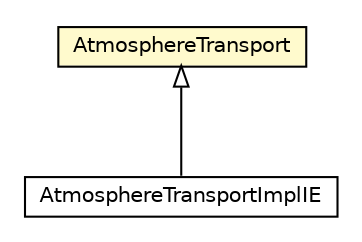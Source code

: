 #!/usr/local/bin/dot
#
# Class diagram 
# Generated by UMLGraph version 5.4 (http://www.umlgraph.org/)
#

digraph G {
	edge [fontname="Helvetica",fontsize=10,labelfontname="Helvetica",labelfontsize=10];
	node [fontname="Helvetica",fontsize=10,shape=plaintext];
	nodesep=0.25;
	ranksep=0.5;
	// hu.sch.kfc.client.atmosphere.AtmosphereTransport
	c2623 [label=<<table title="hu.sch.kfc.client.atmosphere.AtmosphereTransport" border="0" cellborder="1" cellspacing="0" cellpadding="2" port="p" bgcolor="lemonChiffon" href="./AtmosphereTransport.html">
		<tr><td><table border="0" cellspacing="0" cellpadding="1">
<tr><td align="center" balign="center"> AtmosphereTransport </td></tr>
		</table></td></tr>
		</table>>, URL="./AtmosphereTransport.html", fontname="Helvetica", fontcolor="black", fontsize=10.0];
	// hu.sch.kfc.client.atmosphere.impl.AtmosphereTransportImplIE
	c2624 [label=<<table title="hu.sch.kfc.client.atmosphere.impl.AtmosphereTransportImplIE" border="0" cellborder="1" cellspacing="0" cellpadding="2" port="p" href="./impl/AtmosphereTransportImplIE.html">
		<tr><td><table border="0" cellspacing="0" cellpadding="1">
<tr><td align="center" balign="center"> AtmosphereTransportImplIE </td></tr>
		</table></td></tr>
		</table>>, URL="./impl/AtmosphereTransportImplIE.html", fontname="Helvetica", fontcolor="black", fontsize=10.0];
	//hu.sch.kfc.client.atmosphere.impl.AtmosphereTransportImplIE extends hu.sch.kfc.client.atmosphere.AtmosphereTransport
	c2623:p -> c2624:p [dir=back,arrowtail=empty];
}

